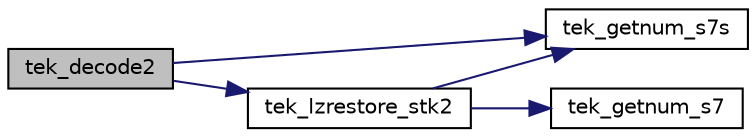digraph "tek_decode2"
{
 // LATEX_PDF_SIZE
  edge [fontname="Helvetica",fontsize="10",labelfontname="Helvetica",labelfontsize="10"];
  node [fontname="Helvetica",fontsize="10",shape=record];
  rankdir="LR";
  Node1 [label="tek_decode2",height=0.2,width=0.4,color="black", fillcolor="grey75", style="filled", fontcolor="black",tooltip=" "];
  Node1 -> Node2 [color="midnightblue",fontsize="10",style="solid",fontname="Helvetica"];
  Node2 [label="tek_getnum_s7s",height=0.2,width=0.4,color="black", fillcolor="white", style="filled",URL="$autodec___8c.html#a5faa80891359abc566502563e97e6761",tooltip=" "];
  Node1 -> Node3 [color="midnightblue",fontsize="10",style="solid",fontname="Helvetica"];
  Node3 [label="tek_lzrestore_stk2",height=0.2,width=0.4,color="black", fillcolor="white", style="filled",URL="$autodec___8c.html#ac54cea4e34e29455707af40560399747",tooltip=" "];
  Node3 -> Node4 [color="midnightblue",fontsize="10",style="solid",fontname="Helvetica"];
  Node4 [label="tek_getnum_s7",height=0.2,width=0.4,color="black", fillcolor="white", style="filled",URL="$autodec___8c.html#a6c0b499ae2034799059f68d80fb61d01",tooltip=" "];
  Node3 -> Node2 [color="midnightblue",fontsize="10",style="solid",fontname="Helvetica"];
}
